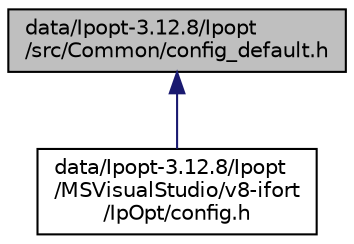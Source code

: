 digraph "data/Ipopt-3.12.8/Ipopt/src/Common/config_default.h"
{
  edge [fontname="Helvetica",fontsize="10",labelfontname="Helvetica",labelfontsize="10"];
  node [fontname="Helvetica",fontsize="10",shape=record];
  Node3 [label="data/Ipopt-3.12.8/Ipopt\l/src/Common/config_default.h",height=0.2,width=0.4,color="black", fillcolor="grey75", style="filled", fontcolor="black"];
  Node3 -> Node4 [dir="back",color="midnightblue",fontsize="10",style="solid",fontname="Helvetica"];
  Node4 [label="data/Ipopt-3.12.8/Ipopt\l/MSVisualStudio/v8-ifort\l/IpOpt/config.h",height=0.2,width=0.4,color="black", fillcolor="white", style="filled",URL="$MSVisualStudio_2v8-ifort_2IpOpt_2config_8h.html"];
}
